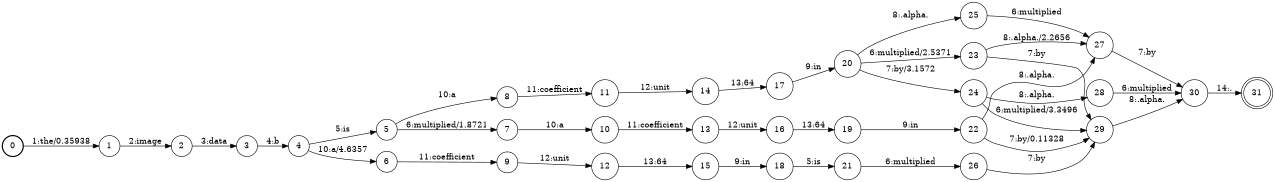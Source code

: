 digraph FST {
rankdir = LR;
size = "8.5,11";
label = "";
center = 1;
orientation = Portrait;
ranksep = "0.4";
nodesep = "0.25";
0 [label = "0", shape = circle, style = bold, fontsize = 14]
	0 -> 1 [label = "1:the/0.35938", fontsize = 14];
1 [label = "1", shape = circle, style = solid, fontsize = 14]
	1 -> 2 [label = "2:image", fontsize = 14];
2 [label = "2", shape = circle, style = solid, fontsize = 14]
	2 -> 3 [label = "3:data", fontsize = 14];
3 [label = "3", shape = circle, style = solid, fontsize = 14]
	3 -> 4 [label = "4:b", fontsize = 14];
4 [label = "4", shape = circle, style = solid, fontsize = 14]
	4 -> 5 [label = "5:is", fontsize = 14];
	4 -> 6 [label = "10:a/4.6357", fontsize = 14];
5 [label = "5", shape = circle, style = solid, fontsize = 14]
	5 -> 7 [label = "6:multiplied/1.8721", fontsize = 14];
	5 -> 8 [label = "10:a", fontsize = 14];
6 [label = "6", shape = circle, style = solid, fontsize = 14]
	6 -> 9 [label = "11:coefficient", fontsize = 14];
7 [label = "7", shape = circle, style = solid, fontsize = 14]
	7 -> 10 [label = "10:a", fontsize = 14];
8 [label = "8", shape = circle, style = solid, fontsize = 14]
	8 -> 11 [label = "11:coefficient", fontsize = 14];
9 [label = "9", shape = circle, style = solid, fontsize = 14]
	9 -> 12 [label = "12:unit", fontsize = 14];
10 [label = "10", shape = circle, style = solid, fontsize = 14]
	10 -> 13 [label = "11:coefficient", fontsize = 14];
11 [label = "11", shape = circle, style = solid, fontsize = 14]
	11 -> 14 [label = "12:unit", fontsize = 14];
12 [label = "12", shape = circle, style = solid, fontsize = 14]
	12 -> 15 [label = "13:64", fontsize = 14];
13 [label = "13", shape = circle, style = solid, fontsize = 14]
	13 -> 16 [label = "12:unit", fontsize = 14];
14 [label = "14", shape = circle, style = solid, fontsize = 14]
	14 -> 17 [label = "13:64", fontsize = 14];
15 [label = "15", shape = circle, style = solid, fontsize = 14]
	15 -> 18 [label = "9:in", fontsize = 14];
16 [label = "16", shape = circle, style = solid, fontsize = 14]
	16 -> 19 [label = "13:64", fontsize = 14];
17 [label = "17", shape = circle, style = solid, fontsize = 14]
	17 -> 20 [label = "9:in", fontsize = 14];
18 [label = "18", shape = circle, style = solid, fontsize = 14]
	18 -> 21 [label = "5:is", fontsize = 14];
19 [label = "19", shape = circle, style = solid, fontsize = 14]
	19 -> 22 [label = "9:in", fontsize = 14];
20 [label = "20", shape = circle, style = solid, fontsize = 14]
	20 -> 23 [label = "6:multiplied/2.5371", fontsize = 14];
	20 -> 24 [label = "7:by/3.1572", fontsize = 14];
	20 -> 25 [label = "8:.alpha.", fontsize = 14];
21 [label = "21", shape = circle, style = solid, fontsize = 14]
	21 -> 26 [label = "6:multiplied", fontsize = 14];
22 [label = "22", shape = circle, style = solid, fontsize = 14]
	22 -> 29 [label = "7:by/0.11328", fontsize = 14];
	22 -> 27 [label = "8:.alpha.", fontsize = 14];
23 [label = "23", shape = circle, style = solid, fontsize = 14]
	23 -> 29 [label = "7:by", fontsize = 14];
	23 -> 27 [label = "8:.alpha./2.2656", fontsize = 14];
24 [label = "24", shape = circle, style = solid, fontsize = 14]
	24 -> 29 [label = "6:multiplied/3.3496", fontsize = 14];
	24 -> 28 [label = "8:.alpha.", fontsize = 14];
25 [label = "25", shape = circle, style = solid, fontsize = 14]
	25 -> 27 [label = "6:multiplied", fontsize = 14];
26 [label = "26", shape = circle, style = solid, fontsize = 14]
	26 -> 29 [label = "7:by", fontsize = 14];
27 [label = "27", shape = circle, style = solid, fontsize = 14]
	27 -> 30 [label = "7:by", fontsize = 14];
28 [label = "28", shape = circle, style = solid, fontsize = 14]
	28 -> 30 [label = "6:multiplied", fontsize = 14];
29 [label = "29", shape = circle, style = solid, fontsize = 14]
	29 -> 30 [label = "8:.alpha.", fontsize = 14];
30 [label = "30", shape = circle, style = solid, fontsize = 14]
	30 -> 31 [label = "14:.", fontsize = 14];
31 [label = "31", shape = doublecircle, style = solid, fontsize = 14]
}
